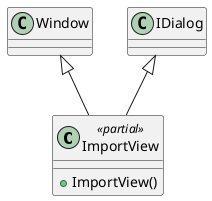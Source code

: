 @startuml
class ImportView <<partial>> {
    + ImportView()
}
Window <|-- ImportView
IDialog <|-- ImportView
@enduml
